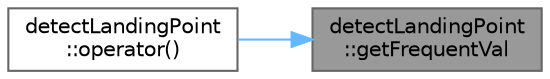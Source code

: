 digraph "detectLandingPoint::getFrequentVal"
{
 // LATEX_PDF_SIZE
  bgcolor="transparent";
  edge [fontname=Helvetica,fontsize=10,labelfontname=Helvetica,labelfontsize=10];
  node [fontname=Helvetica,fontsize=10,shape=box,height=0.2,width=0.4];
  rankdir="RL";
  Node1 [id="Node000001",label="detectLandingPoint\l::getFrequentVal",height=0.2,width=0.4,color="gray40", fillcolor="grey60", style="filled", fontcolor="black",tooltip=" "];
  Node1 -> Node2 [id="edge1_Node000001_Node000002",dir="back",color="steelblue1",style="solid",tooltip=" "];
  Node2 [id="Node000002",label="detectLandingPoint\l::operator()",height=0.2,width=0.4,color="grey40", fillcolor="white", style="filled",URL="$classdetect_landing_point.html#af9d827af634252fcf1369efbd00755d5",tooltip=" "];
}
